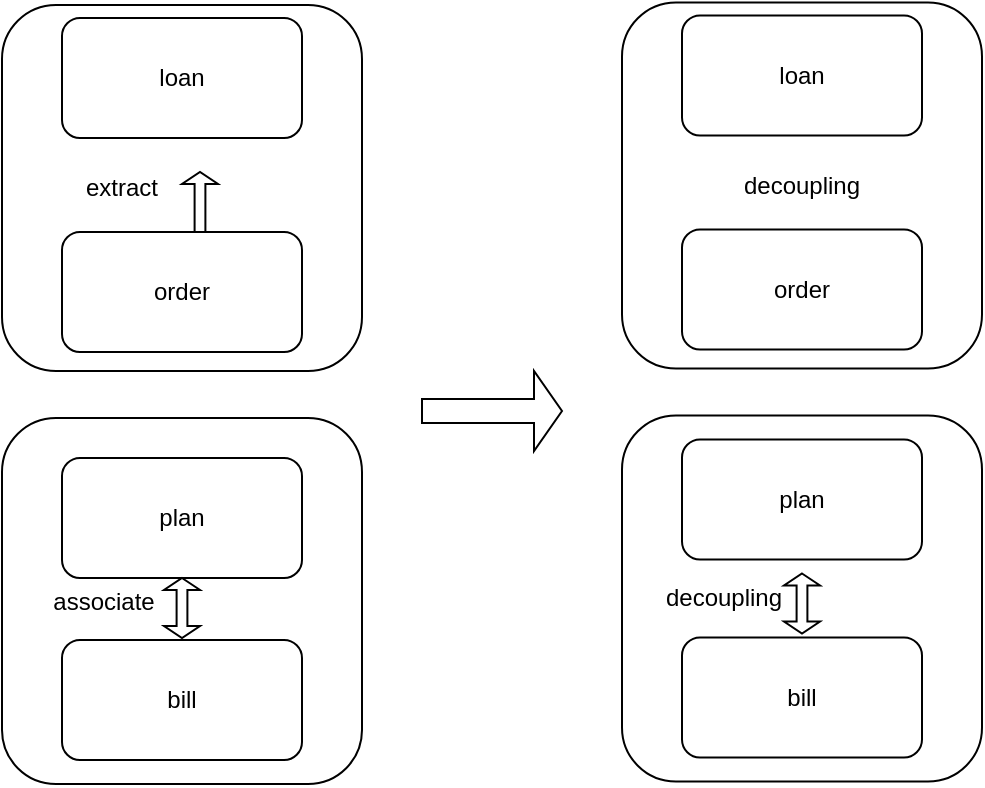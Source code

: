 <mxfile version="19.0.3" type="github">
  <diagram id="oXXuH79zhM493yi85AKK" name="Page-1">
    <mxGraphModel dx="1234" dy="698" grid="1" gridSize="10" guides="1" tooltips="1" connect="1" arrows="1" fold="1" page="1" pageScale="1" pageWidth="827" pageHeight="1169" math="0" shadow="0">
      <root>
        <mxCell id="0" />
        <mxCell id="1" parent="0" />
        <mxCell id="cvLjw8mkBtmj3vspAxVs-22" value="" style="rounded=1;whiteSpace=wrap;html=1;" vertex="1" parent="1">
          <mxGeometry x="140" y="230" width="180" height="183" as="geometry" />
        </mxCell>
        <mxCell id="cvLjw8mkBtmj3vspAxVs-21" value="" style="rounded=1;whiteSpace=wrap;html=1;" vertex="1" parent="1">
          <mxGeometry x="140" y="23.5" width="180" height="183" as="geometry" />
        </mxCell>
        <mxCell id="cvLjw8mkBtmj3vspAxVs-1" value="order" style="rounded=1;whiteSpace=wrap;html=1;" vertex="1" parent="1">
          <mxGeometry x="170" y="137" width="120" height="60" as="geometry" />
        </mxCell>
        <mxCell id="cvLjw8mkBtmj3vspAxVs-5" value="loan" style="rounded=1;whiteSpace=wrap;html=1;" vertex="1" parent="1">
          <mxGeometry x="170" y="30" width="120" height="60" as="geometry" />
        </mxCell>
        <mxCell id="cvLjw8mkBtmj3vspAxVs-12" value="extract" style="text;html=1;strokeColor=none;fillColor=none;align=center;verticalAlign=middle;whiteSpace=wrap;rounded=0;" vertex="1" parent="1">
          <mxGeometry x="170.0" y="100" width="60" height="30" as="geometry" />
        </mxCell>
        <mxCell id="cvLjw8mkBtmj3vspAxVs-13" value="plan" style="rounded=1;whiteSpace=wrap;html=1;" vertex="1" parent="1">
          <mxGeometry x="170" y="250" width="120" height="60" as="geometry" />
        </mxCell>
        <mxCell id="cvLjw8mkBtmj3vspAxVs-15" value="bill" style="rounded=1;whiteSpace=wrap;html=1;" vertex="1" parent="1">
          <mxGeometry x="170" y="341" width="120" height="60" as="geometry" />
        </mxCell>
        <mxCell id="cvLjw8mkBtmj3vspAxVs-17" value="" style="shape=singleArrow;direction=north;whiteSpace=wrap;html=1;" vertex="1" parent="1">
          <mxGeometry x="230" y="107" width="18" height="30" as="geometry" />
        </mxCell>
        <mxCell id="cvLjw8mkBtmj3vspAxVs-24" value="" style="shape=doubleArrow;direction=south;whiteSpace=wrap;html=1;" vertex="1" parent="1">
          <mxGeometry x="221" y="310" width="18" height="30" as="geometry" />
        </mxCell>
        <mxCell id="cvLjw8mkBtmj3vspAxVs-25" value="associate" style="text;html=1;strokeColor=none;fillColor=none;align=center;verticalAlign=middle;whiteSpace=wrap;rounded=0;" vertex="1" parent="1">
          <mxGeometry x="161.0" y="306.5" width="60" height="30" as="geometry" />
        </mxCell>
        <mxCell id="cvLjw8mkBtmj3vspAxVs-26" value="" style="rounded=1;whiteSpace=wrap;html=1;" vertex="1" parent="1">
          <mxGeometry x="450" y="228.75" width="180" height="183" as="geometry" />
        </mxCell>
        <mxCell id="cvLjw8mkBtmj3vspAxVs-27" value="" style="rounded=1;whiteSpace=wrap;html=1;" vertex="1" parent="1">
          <mxGeometry x="450" y="22.25" width="180" height="183" as="geometry" />
        </mxCell>
        <mxCell id="cvLjw8mkBtmj3vspAxVs-28" value="order" style="rounded=1;whiteSpace=wrap;html=1;" vertex="1" parent="1">
          <mxGeometry x="480" y="135.75" width="120" height="60" as="geometry" />
        </mxCell>
        <mxCell id="cvLjw8mkBtmj3vspAxVs-29" value="loan" style="rounded=1;whiteSpace=wrap;html=1;" vertex="1" parent="1">
          <mxGeometry x="480" y="28.75" width="120" height="60" as="geometry" />
        </mxCell>
        <mxCell id="cvLjw8mkBtmj3vspAxVs-31" value="plan" style="rounded=1;whiteSpace=wrap;html=1;" vertex="1" parent="1">
          <mxGeometry x="480" y="240.75" width="120" height="60" as="geometry" />
        </mxCell>
        <mxCell id="cvLjw8mkBtmj3vspAxVs-32" value="bill" style="rounded=1;whiteSpace=wrap;html=1;" vertex="1" parent="1">
          <mxGeometry x="480" y="339.75" width="120" height="60" as="geometry" />
        </mxCell>
        <mxCell id="cvLjw8mkBtmj3vspAxVs-34" value="" style="shape=doubleArrow;direction=south;whiteSpace=wrap;html=1;" vertex="1" parent="1">
          <mxGeometry x="531" y="307.75" width="18" height="30" as="geometry" />
        </mxCell>
        <mxCell id="cvLjw8mkBtmj3vspAxVs-35" value="decoupling" style="text;html=1;strokeColor=none;fillColor=none;align=center;verticalAlign=middle;whiteSpace=wrap;rounded=0;" vertex="1" parent="1">
          <mxGeometry x="471" y="305.25" width="60" height="30" as="geometry" />
        </mxCell>
        <mxCell id="cvLjw8mkBtmj3vspAxVs-36" value="" style="shape=singleArrow;whiteSpace=wrap;html=1;" vertex="1" parent="1">
          <mxGeometry x="350" y="206.5" width="70" height="40" as="geometry" />
        </mxCell>
        <mxCell id="cvLjw8mkBtmj3vspAxVs-37" value="decoupling" style="text;html=1;strokeColor=none;fillColor=none;align=center;verticalAlign=middle;whiteSpace=wrap;rounded=0;" vertex="1" parent="1">
          <mxGeometry x="510" y="98.75" width="60" height="30" as="geometry" />
        </mxCell>
      </root>
    </mxGraphModel>
  </diagram>
</mxfile>
